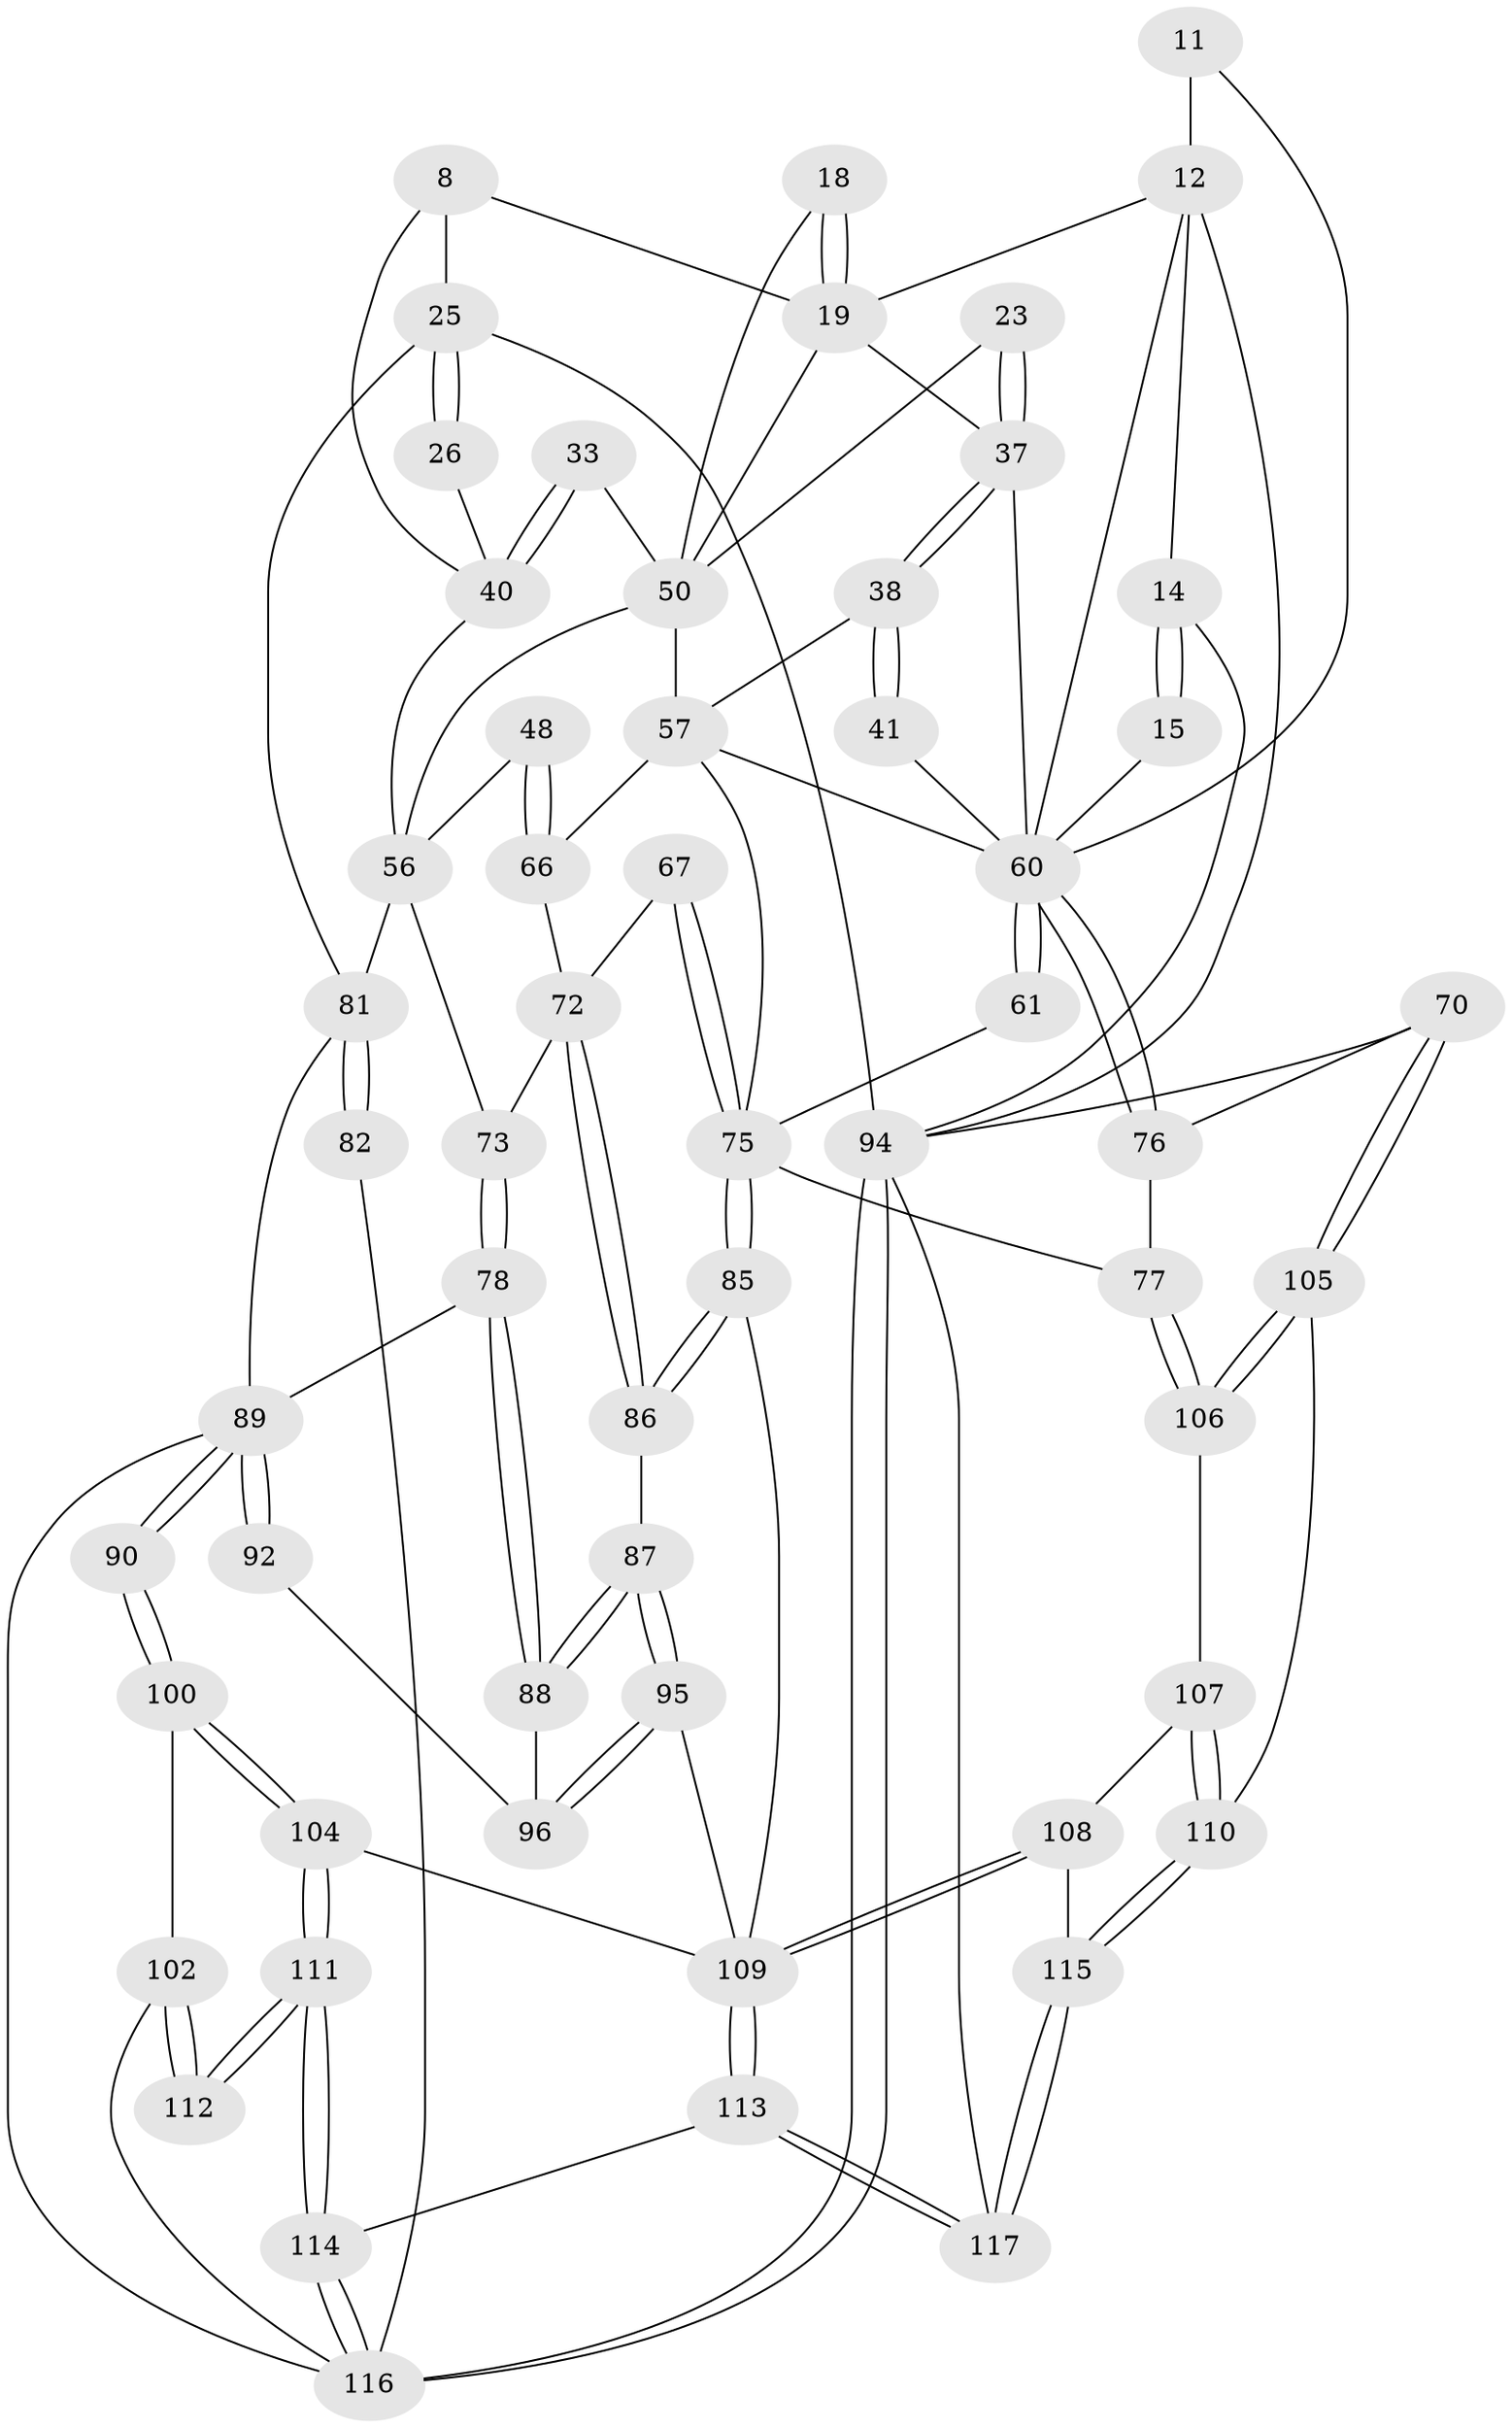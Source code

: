 // original degree distribution, {3: 0.017094017094017096, 4: 0.2564102564102564, 6: 0.23076923076923078, 5: 0.49572649572649574}
// Generated by graph-tools (version 1.1) at 2025/00/03/09/25 05:00:10]
// undirected, 58 vertices, 135 edges
graph export_dot {
graph [start="1"]
  node [color=gray90,style=filled];
  8 [pos="+0.21909975449796584+0.15925639758431423"];
  11 [pos="+0.8615354126646694+0.18094654833463744"];
  12 [pos="+0.8277864951002138+0.17781458817733978",super="+10"];
  14 [pos="+0.960393267313764+0.10042751203633596",super="+13"];
  15 [pos="+1+0.3072235603894487"];
  18 [pos="+0.49460803406814274+0.03199041871666216"];
  19 [pos="+0.3722873079278391+0.19778647682197334",super="+7+2+17"];
  23 [pos="+0.6450852292611502+0.25547558759857714"];
  25 [pos="+0+0.15211045133453013",super="+9"];
  26 [pos="+0+0.159486093879189"];
  33 [pos="+0.19311622301858425+0.33561580964509363"];
  37 [pos="+0.6496591554722592+0.2606098749639581",super="+21+22"];
  38 [pos="+0.6357171673339305+0.30631895389806063"];
  40 [pos="+0.1731675195016156+0.3525744825288971",super="+30+29"];
  41 [pos="+0.7150404258350225+0.39115016027470306"];
  48 [pos="+0.43884475672592343+0.5078498785952971"];
  50 [pos="+0.3460007783678424+0.42404171657912576",super="+32+31"];
  56 [pos="+0.3007094164067584+0.5502423925171971",super="+54+55"];
  57 [pos="+0.6147853598852194+0.5076223067602501",super="+53+43"];
  60 [pos="+0.8636149406583107+0.5560952230148636",super="+59+52"];
  61 [pos="+0.7426712340587689+0.4886804633142825"];
  66 [pos="+0.5548278051268803+0.5911718561351368",super="+58+47"];
  67 [pos="+0.5988536941346592+0.6214511457538259"];
  70 [pos="+1+0.7450436472540837"];
  72 [pos="+0.5345882911623733+0.6467161799901164",super="+68"];
  73 [pos="+0.41346718201185845+0.5926599111310507"];
  75 [pos="+0.7160218903771889+0.7339980138387565",super="+74+65"];
  76 [pos="+0.7781016326456346+0.7122296067557559",super="+71"];
  77 [pos="+0.7663284749241982+0.7238597658511376"];
  78 [pos="+0.3907059874672047+0.6468094723308707"];
  81 [pos="+0.15529391844314588+0.6754837435951089",super="+63+46+62"];
  82 [pos="+0+0.5938788253504123"];
  85 [pos="+0.6365168048535369+0.8002465147175503"];
  86 [pos="+0.5390766651941933+0.7327128438519246"];
  87 [pos="+0.49571050532851263+0.7455153523751855"];
  88 [pos="+0.4767605535710568+0.7405064213769524"];
  89 [pos="+0.3416410316592732+0.7747638285585845",super="+79+80+84"];
  90 [pos="+0.3399439758728136+0.7769984502570219"];
  92 [pos="+0.35608807947624804+0.7739721985559881"];
  94 [pos="+0+1",super="+69"];
  95 [pos="+0.4647543188402952+0.8209893764075414"];
  96 [pos="+0.43514346704939805+0.8040970573023282",super="+91"];
  100 [pos="+0.3298148148640138+0.8155980340959087"];
  102 [pos="+0.2364560337808121+0.8644107669014214",super="+101"];
  104 [pos="+0.4030522362403017+0.8791869307722923"];
  105 [pos="+1+0.7891907080445085"];
  106 [pos="+0.795662117298443+0.7574202401092626"];
  107 [pos="+0.8244089269049649+0.836794898168048"];
  108 [pos="+0.7699514248769436+0.9045616030494499"];
  109 [pos="+0.6208535991613668+0.9436396656243434",super="+97+98"];
  110 [pos="+0.9012802298914286+0.8861455032042241"];
  111 [pos="+0.39938581635496273+1"];
  112 [pos="+0.371100369457404+1"];
  113 [pos="+0.5875552695620524+1"];
  114 [pos="+0.4267790368310744+1"];
  115 [pos="+0.8759911329502462+0.9925685337217801"];
  116 [pos="+0.18572645468847318+1",super="+103+99"];
  117 [pos="+0.9057914398891914+1"];
  8 -- 25;
  8 -- 19;
  8 -- 40;
  11 -- 12 [weight=2];
  11 -- 60;
  12 -- 19;
  12 -- 94;
  12 -- 14;
  12 -- 60;
  14 -- 15 [weight=2];
  14 -- 15;
  14 -- 94;
  15 -- 60;
  18 -- 19 [weight=2];
  18 -- 19;
  18 -- 50;
  19 -- 37;
  19 -- 50;
  23 -- 37 [weight=2];
  23 -- 37;
  23 -- 50;
  25 -- 26 [weight=2];
  25 -- 26;
  25 -- 94 [weight=2];
  25 -- 81;
  26 -- 40;
  33 -- 40 [weight=2];
  33 -- 40;
  33 -- 50;
  37 -- 38;
  37 -- 38;
  37 -- 60;
  38 -- 41;
  38 -- 41;
  38 -- 57;
  40 -- 56;
  41 -- 60 [weight=2];
  48 -- 66 [weight=2];
  48 -- 66;
  48 -- 56;
  50 -- 57 [weight=2];
  50 -- 56 [weight=2];
  56 -- 81 [weight=2];
  56 -- 73;
  57 -- 66 [weight=2];
  57 -- 60;
  57 -- 75;
  60 -- 61 [weight=2];
  60 -- 61;
  60 -- 76 [weight=2];
  60 -- 76;
  61 -- 75;
  66 -- 72;
  67 -- 75 [weight=2];
  67 -- 75;
  67 -- 72;
  70 -- 105;
  70 -- 105;
  70 -- 94;
  70 -- 76;
  72 -- 73;
  72 -- 86;
  72 -- 86;
  73 -- 78;
  73 -- 78;
  75 -- 85;
  75 -- 85;
  75 -- 77;
  76 -- 77;
  77 -- 106;
  77 -- 106;
  78 -- 88;
  78 -- 88;
  78 -- 89;
  81 -- 82 [weight=2];
  81 -- 82;
  81 -- 89 [weight=2];
  82 -- 116;
  85 -- 86;
  85 -- 86;
  85 -- 109;
  86 -- 87;
  87 -- 88;
  87 -- 88;
  87 -- 95;
  87 -- 95;
  88 -- 96;
  89 -- 90 [weight=2];
  89 -- 90;
  89 -- 92;
  89 -- 92;
  89 -- 116;
  90 -- 100;
  90 -- 100;
  92 -- 96 [weight=2];
  94 -- 116 [weight=2];
  94 -- 116;
  94 -- 117;
  95 -- 96;
  95 -- 96;
  95 -- 109;
  100 -- 104;
  100 -- 104;
  100 -- 102;
  102 -- 112 [weight=2];
  102 -- 112;
  102 -- 116;
  104 -- 111;
  104 -- 111;
  104 -- 109;
  105 -- 106;
  105 -- 106;
  105 -- 110;
  106 -- 107;
  107 -- 108;
  107 -- 110;
  107 -- 110;
  108 -- 109;
  108 -- 109;
  108 -- 115;
  109 -- 113;
  109 -- 113;
  110 -- 115;
  110 -- 115;
  111 -- 112;
  111 -- 112;
  111 -- 114;
  111 -- 114;
  113 -- 114;
  113 -- 117;
  113 -- 117;
  114 -- 116;
  114 -- 116;
  115 -- 117;
  115 -- 117;
}
